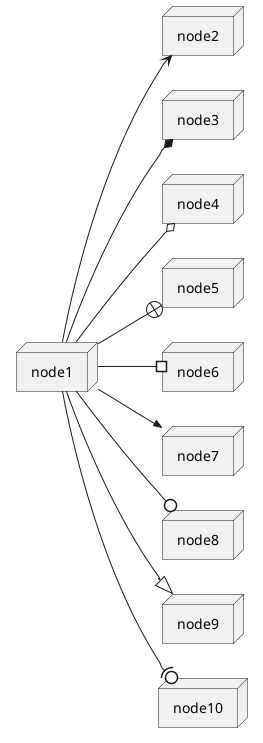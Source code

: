@startuml
left to right direction

node node1
node node2
node node3
node node4
node node5
node node6
node node7
node node8
node node9
node node10
node1 --> node2
node1 --* node3
node1 --o node4
node1 --+ node5
node1 --# node6
node1 -->> node7
node1 --0 node8
node1 --^ node9
node1 --(0 node10

@enduml

